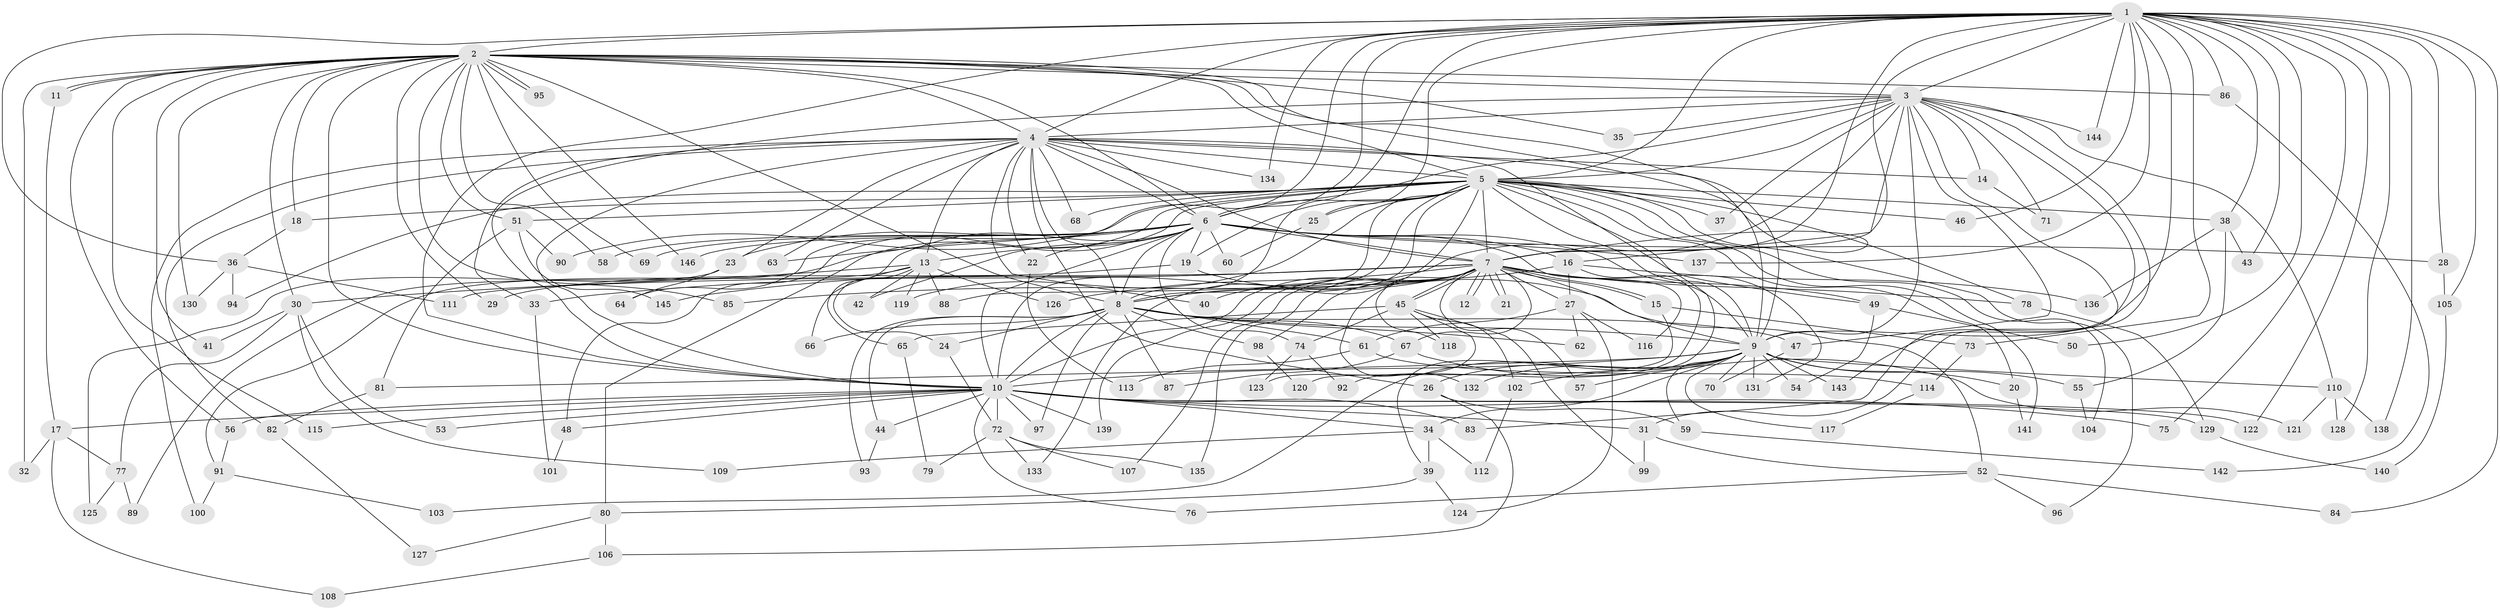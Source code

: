 // Generated by graph-tools (version 1.1) at 2025/01/03/09/25 03:01:36]
// undirected, 146 vertices, 317 edges
graph export_dot {
graph [start="1"]
  node [color=gray90,style=filled];
  1;
  2;
  3;
  4;
  5;
  6;
  7;
  8;
  9;
  10;
  11;
  12;
  13;
  14;
  15;
  16;
  17;
  18;
  19;
  20;
  21;
  22;
  23;
  24;
  25;
  26;
  27;
  28;
  29;
  30;
  31;
  32;
  33;
  34;
  35;
  36;
  37;
  38;
  39;
  40;
  41;
  42;
  43;
  44;
  45;
  46;
  47;
  48;
  49;
  50;
  51;
  52;
  53;
  54;
  55;
  56;
  57;
  58;
  59;
  60;
  61;
  62;
  63;
  64;
  65;
  66;
  67;
  68;
  69;
  70;
  71;
  72;
  73;
  74;
  75;
  76;
  77;
  78;
  79;
  80;
  81;
  82;
  83;
  84;
  85;
  86;
  87;
  88;
  89;
  90;
  91;
  92;
  93;
  94;
  95;
  96;
  97;
  98;
  99;
  100;
  101;
  102;
  103;
  104;
  105;
  106;
  107;
  108;
  109;
  110;
  111;
  112;
  113;
  114;
  115;
  116;
  117;
  118;
  119;
  120;
  121;
  122;
  123;
  124;
  125;
  126;
  127;
  128;
  129;
  130;
  131;
  132;
  133;
  134;
  135;
  136;
  137;
  138;
  139;
  140;
  141;
  142;
  143;
  144;
  145;
  146;
  1 -- 2;
  1 -- 3;
  1 -- 4;
  1 -- 5;
  1 -- 6;
  1 -- 7;
  1 -- 8;
  1 -- 9;
  1 -- 10;
  1 -- 16;
  1 -- 25;
  1 -- 28;
  1 -- 36;
  1 -- 38;
  1 -- 43;
  1 -- 46;
  1 -- 50;
  1 -- 64;
  1 -- 73;
  1 -- 75;
  1 -- 84;
  1 -- 86;
  1 -- 105;
  1 -- 122;
  1 -- 128;
  1 -- 134;
  1 -- 137;
  1 -- 138;
  1 -- 144;
  2 -- 3;
  2 -- 4;
  2 -- 5;
  2 -- 6;
  2 -- 7;
  2 -- 8;
  2 -- 9;
  2 -- 10;
  2 -- 11;
  2 -- 11;
  2 -- 18;
  2 -- 29;
  2 -- 30;
  2 -- 32;
  2 -- 35;
  2 -- 41;
  2 -- 51;
  2 -- 56;
  2 -- 58;
  2 -- 69;
  2 -- 85;
  2 -- 86;
  2 -- 95;
  2 -- 95;
  2 -- 115;
  2 -- 130;
  2 -- 146;
  3 -- 4;
  3 -- 5;
  3 -- 6;
  3 -- 7;
  3 -- 8;
  3 -- 9;
  3 -- 10;
  3 -- 14;
  3 -- 31;
  3 -- 35;
  3 -- 37;
  3 -- 47;
  3 -- 71;
  3 -- 83;
  3 -- 110;
  3 -- 143;
  3 -- 144;
  4 -- 5;
  4 -- 6;
  4 -- 7;
  4 -- 8;
  4 -- 9;
  4 -- 10;
  4 -- 13;
  4 -- 14;
  4 -- 22;
  4 -- 23;
  4 -- 26;
  4 -- 33;
  4 -- 39;
  4 -- 40;
  4 -- 63;
  4 -- 68;
  4 -- 82;
  4 -- 100;
  4 -- 134;
  5 -- 6;
  5 -- 7;
  5 -- 8;
  5 -- 9;
  5 -- 10;
  5 -- 18;
  5 -- 19;
  5 -- 20;
  5 -- 25;
  5 -- 37;
  5 -- 38;
  5 -- 46;
  5 -- 48;
  5 -- 49;
  5 -- 51;
  5 -- 68;
  5 -- 78;
  5 -- 80;
  5 -- 88;
  5 -- 90;
  5 -- 94;
  5 -- 96;
  5 -- 104;
  5 -- 119;
  5 -- 133;
  5 -- 141;
  6 -- 7;
  6 -- 8;
  6 -- 9;
  6 -- 10;
  6 -- 13;
  6 -- 16;
  6 -- 19;
  6 -- 22;
  6 -- 23;
  6 -- 28;
  6 -- 42;
  6 -- 58;
  6 -- 60;
  6 -- 63;
  6 -- 65;
  6 -- 69;
  6 -- 74;
  6 -- 89;
  6 -- 116;
  6 -- 137;
  6 -- 146;
  7 -- 8;
  7 -- 9;
  7 -- 10;
  7 -- 12;
  7 -- 12;
  7 -- 15;
  7 -- 15;
  7 -- 21;
  7 -- 21;
  7 -- 27;
  7 -- 33;
  7 -- 40;
  7 -- 45;
  7 -- 45;
  7 -- 49;
  7 -- 57;
  7 -- 67;
  7 -- 78;
  7 -- 98;
  7 -- 107;
  7 -- 111;
  7 -- 118;
  7 -- 126;
  7 -- 131;
  7 -- 132;
  7 -- 135;
  7 -- 139;
  7 -- 145;
  8 -- 9;
  8 -- 10;
  8 -- 24;
  8 -- 44;
  8 -- 47;
  8 -- 61;
  8 -- 62;
  8 -- 66;
  8 -- 67;
  8 -- 87;
  8 -- 93;
  8 -- 97;
  8 -- 98;
  9 -- 10;
  9 -- 20;
  9 -- 26;
  9 -- 34;
  9 -- 54;
  9 -- 55;
  9 -- 57;
  9 -- 59;
  9 -- 70;
  9 -- 81;
  9 -- 102;
  9 -- 103;
  9 -- 110;
  9 -- 117;
  9 -- 131;
  9 -- 132;
  9 -- 143;
  10 -- 17;
  10 -- 31;
  10 -- 34;
  10 -- 44;
  10 -- 48;
  10 -- 53;
  10 -- 56;
  10 -- 72;
  10 -- 75;
  10 -- 76;
  10 -- 83;
  10 -- 97;
  10 -- 115;
  10 -- 122;
  10 -- 129;
  10 -- 139;
  11 -- 17;
  13 -- 24;
  13 -- 30;
  13 -- 42;
  13 -- 66;
  13 -- 88;
  13 -- 91;
  13 -- 119;
  13 -- 126;
  14 -- 71;
  15 -- 73;
  15 -- 120;
  16 -- 27;
  16 -- 85;
  16 -- 92;
  16 -- 136;
  17 -- 32;
  17 -- 77;
  17 -- 108;
  18 -- 36;
  19 -- 29;
  19 -- 52;
  20 -- 141;
  22 -- 113;
  23 -- 64;
  23 -- 125;
  24 -- 72;
  25 -- 60;
  26 -- 59;
  26 -- 106;
  27 -- 61;
  27 -- 62;
  27 -- 116;
  27 -- 124;
  28 -- 105;
  30 -- 41;
  30 -- 53;
  30 -- 77;
  30 -- 109;
  31 -- 52;
  31 -- 99;
  33 -- 101;
  34 -- 39;
  34 -- 109;
  34 -- 112;
  36 -- 94;
  36 -- 111;
  36 -- 130;
  38 -- 43;
  38 -- 55;
  38 -- 136;
  39 -- 80;
  39 -- 124;
  44 -- 93;
  45 -- 65;
  45 -- 74;
  45 -- 99;
  45 -- 102;
  45 -- 118;
  45 -- 123;
  47 -- 70;
  48 -- 101;
  49 -- 50;
  49 -- 54;
  51 -- 81;
  51 -- 90;
  51 -- 145;
  52 -- 76;
  52 -- 84;
  52 -- 96;
  55 -- 104;
  56 -- 91;
  59 -- 142;
  61 -- 113;
  61 -- 114;
  65 -- 79;
  67 -- 87;
  67 -- 121;
  72 -- 79;
  72 -- 107;
  72 -- 133;
  72 -- 135;
  73 -- 114;
  74 -- 92;
  74 -- 123;
  77 -- 89;
  77 -- 125;
  78 -- 129;
  80 -- 106;
  80 -- 127;
  81 -- 82;
  82 -- 127;
  86 -- 142;
  91 -- 100;
  91 -- 103;
  98 -- 120;
  102 -- 112;
  105 -- 140;
  106 -- 108;
  110 -- 121;
  110 -- 128;
  110 -- 138;
  114 -- 117;
  129 -- 140;
}
